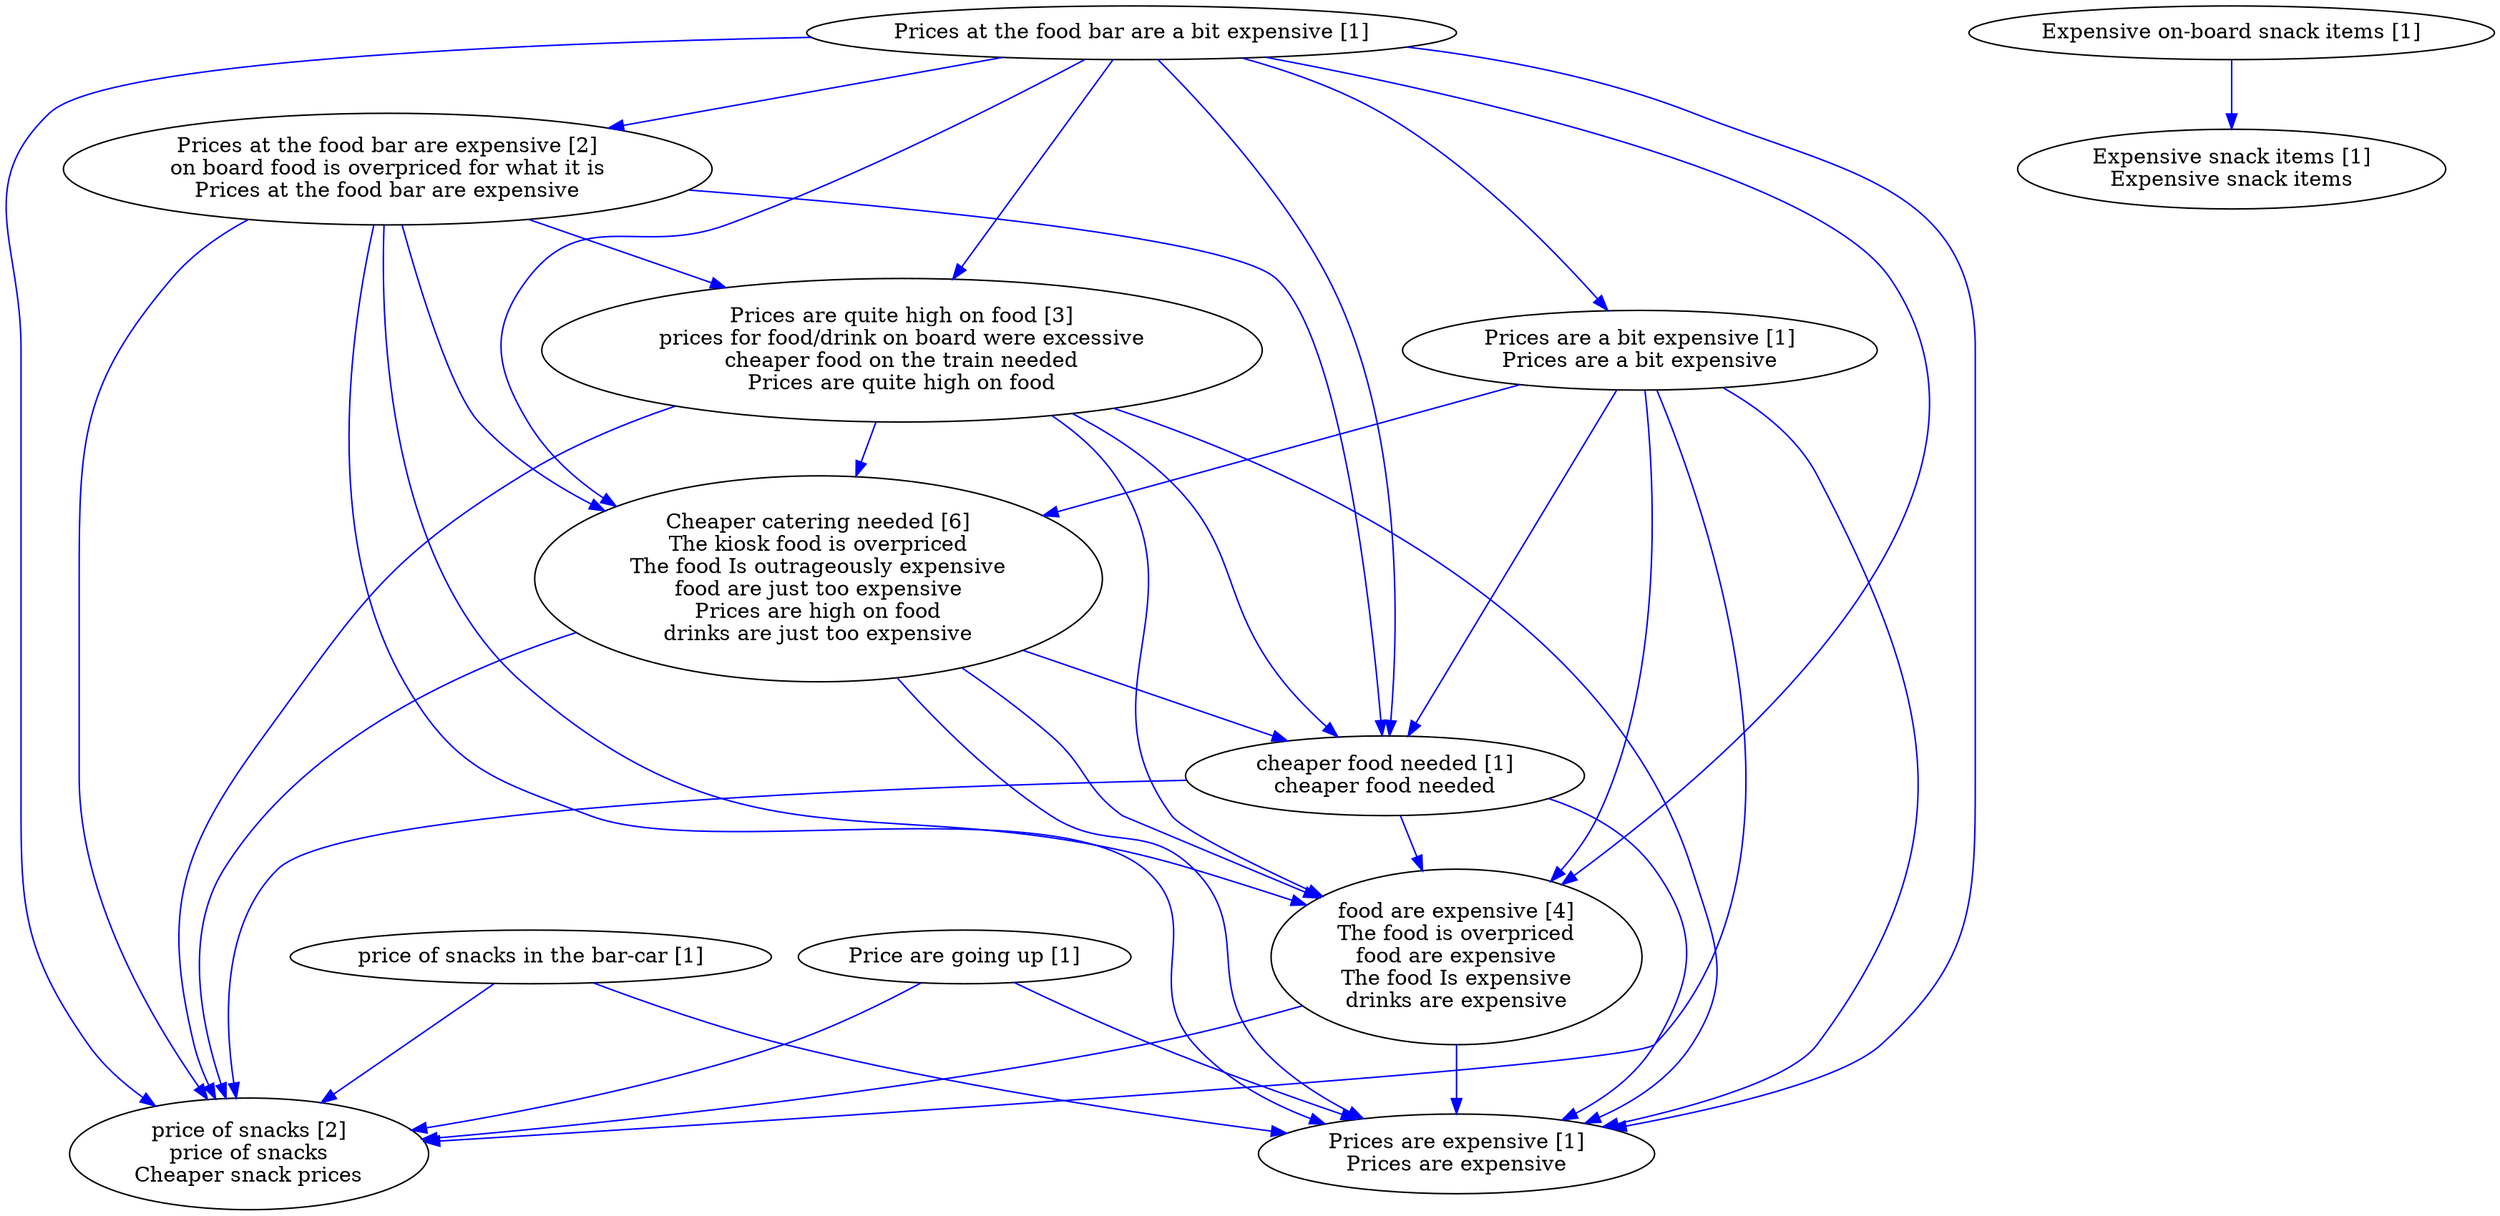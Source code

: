 digraph collapsedGraph {
"Prices at the food bar are expensive [2]\non board food is overpriced for what it is\nPrices at the food bar are expensive""Cheaper catering needed [6]\nThe kiosk food is overpriced\nThe food Is outrageously expensive\nfood are just too expensive\nPrices are high on food\ndrinks are just too expensive""Prices are quite high on food [3]\nprices for food/drink on board were excessive\ncheaper food on the train needed\nPrices are quite high on food""food are expensive [4]\nThe food is overpriced\nfood are expensive\nThe food Is expensive\ndrinks are expensive""price of snacks [2]\nprice of snacks\nCheaper snack prices""Expensive on-board snack items [1]""Expensive snack items [1]\nExpensive snack items""Price are going up [1]""Prices at the food bar are a bit expensive [1]""Prices are expensive [1]\nPrices are expensive""Prices are a bit expensive [1]\nPrices are a bit expensive""cheaper food needed [1]\ncheaper food needed""price of snacks in the bar-car [1]""Cheaper catering needed [6]\nThe kiosk food is overpriced\nThe food Is outrageously expensive\nfood are just too expensive\nPrices are high on food\ndrinks are just too expensive" -> "cheaper food needed [1]\ncheaper food needed" [color=blue]
"Prices are quite high on food [3]\nprices for food/drink on board were excessive\ncheaper food on the train needed\nPrices are quite high on food" -> "Cheaper catering needed [6]\nThe kiosk food is overpriced\nThe food Is outrageously expensive\nfood are just too expensive\nPrices are high on food\ndrinks are just too expensive" [color=blue]
"cheaper food needed [1]\ncheaper food needed" -> "price of snacks [2]\nprice of snacks\nCheaper snack prices" [color=blue]
"Prices are quite high on food [3]\nprices for food/drink on board were excessive\ncheaper food on the train needed\nPrices are quite high on food" -> "food are expensive [4]\nThe food is overpriced\nfood are expensive\nThe food Is expensive\ndrinks are expensive" [color=blue]
"Prices are quite high on food [3]\nprices for food/drink on board were excessive\ncheaper food on the train needed\nPrices are quite high on food" -> "price of snacks [2]\nprice of snacks\nCheaper snack prices" [color=blue]
"Prices are quite high on food [3]\nprices for food/drink on board were excessive\ncheaper food on the train needed\nPrices are quite high on food" -> "cheaper food needed [1]\ncheaper food needed" [color=blue]
"Prices are a bit expensive [1]\nPrices are a bit expensive" -> "Cheaper catering needed [6]\nThe kiosk food is overpriced\nThe food Is outrageously expensive\nfood are just too expensive\nPrices are high on food\ndrinks are just too expensive" [color=blue]
"Cheaper catering needed [6]\nThe kiosk food is overpriced\nThe food Is outrageously expensive\nfood are just too expensive\nPrices are high on food\ndrinks are just too expensive" -> "Prices are expensive [1]\nPrices are expensive" [color=blue]
"Prices are a bit expensive [1]\nPrices are a bit expensive" -> "food are expensive [4]\nThe food is overpriced\nfood are expensive\nThe food Is expensive\ndrinks are expensive" [color=blue]
"Prices are a bit expensive [1]\nPrices are a bit expensive" -> "price of snacks [2]\nprice of snacks\nCheaper snack prices" [color=blue]
"Prices at the food bar are expensive [2]\non board food is overpriced for what it is\nPrices at the food bar are expensive" -> "Prices are expensive [1]\nPrices are expensive" [color=blue]
"Prices at the food bar are expensive [2]\non board food is overpriced for what it is\nPrices at the food bar are expensive" -> "food are expensive [4]\nThe food is overpriced\nfood are expensive\nThe food Is expensive\ndrinks are expensive" [color=blue]
"Prices at the food bar are expensive [2]\non board food is overpriced for what it is\nPrices at the food bar are expensive" -> "Prices are quite high on food [3]\nprices for food/drink on board were excessive\ncheaper food on the train needed\nPrices are quite high on food" [color=blue]
"Prices at the food bar are expensive [2]\non board food is overpriced for what it is\nPrices at the food bar are expensive" -> "Cheaper catering needed [6]\nThe kiosk food is overpriced\nThe food Is outrageously expensive\nfood are just too expensive\nPrices are high on food\ndrinks are just too expensive" [color=blue]
"Prices at the food bar are expensive [2]\non board food is overpriced for what it is\nPrices at the food bar are expensive" -> "price of snacks [2]\nprice of snacks\nCheaper snack prices" [color=blue]
"price of snacks in the bar-car [1]" -> "Prices are expensive [1]\nPrices are expensive" [color=blue]
"Prices at the food bar are expensive [2]\non board food is overpriced for what it is\nPrices at the food bar are expensive" -> "cheaper food needed [1]\ncheaper food needed" [color=blue]
"Price are going up [1]" -> "price of snacks [2]\nprice of snacks\nCheaper snack prices" [color=blue]
"price of snacks in the bar-car [1]" -> "price of snacks [2]\nprice of snacks\nCheaper snack prices" [color=blue]
"Cheaper catering needed [6]\nThe kiosk food is overpriced\nThe food Is outrageously expensive\nfood are just too expensive\nPrices are high on food\ndrinks are just too expensive" -> "price of snacks [2]\nprice of snacks\nCheaper snack prices" [color=blue]
"food are expensive [4]\nThe food is overpriced\nfood are expensive\nThe food Is expensive\ndrinks are expensive" -> "price of snacks [2]\nprice of snacks\nCheaper snack prices" [color=blue]
"Prices at the food bar are a bit expensive [1]" -> "price of snacks [2]\nprice of snacks\nCheaper snack prices" [color=blue]
"Prices at the food bar are a bit expensive [1]" -> "Prices are quite high on food [3]\nprices for food/drink on board were excessive\ncheaper food on the train needed\nPrices are quite high on food" [color=blue]
"Price are going up [1]" -> "Prices are expensive [1]\nPrices are expensive" [color=blue]
"cheaper food needed [1]\ncheaper food needed" -> "food are expensive [4]\nThe food is overpriced\nfood are expensive\nThe food Is expensive\ndrinks are expensive" [color=blue]
"Prices are quite high on food [3]\nprices for food/drink on board were excessive\ncheaper food on the train needed\nPrices are quite high on food" -> "Prices are expensive [1]\nPrices are expensive" [color=blue]
"food are expensive [4]\nThe food is overpriced\nfood are expensive\nThe food Is expensive\ndrinks are expensive" -> "Prices are expensive [1]\nPrices are expensive" [color=blue]
"cheaper food needed [1]\ncheaper food needed" -> "Prices are expensive [1]\nPrices are expensive" [color=blue]
"Prices are a bit expensive [1]\nPrices are a bit expensive" -> "cheaper food needed [1]\ncheaper food needed" [color=blue]
"Prices at the food bar are a bit expensive [1]" -> "Prices at the food bar are expensive [2]\non board food is overpriced for what it is\nPrices at the food bar are expensive" [color=blue]
"Prices at the food bar are a bit expensive [1]" -> "cheaper food needed [1]\ncheaper food needed" [color=blue]
"Cheaper catering needed [6]\nThe kiosk food is overpriced\nThe food Is outrageously expensive\nfood are just too expensive\nPrices are high on food\ndrinks are just too expensive" -> "food are expensive [4]\nThe food is overpriced\nfood are expensive\nThe food Is expensive\ndrinks are expensive" [color=blue]
"Prices at the food bar are a bit expensive [1]" -> "food are expensive [4]\nThe food is overpriced\nfood are expensive\nThe food Is expensive\ndrinks are expensive" [color=blue]
"Prices at the food bar are a bit expensive [1]" -> "Cheaper catering needed [6]\nThe kiosk food is overpriced\nThe food Is outrageously expensive\nfood are just too expensive\nPrices are high on food\ndrinks are just too expensive" [color=blue]
"Expensive on-board snack items [1]" -> "Expensive snack items [1]\nExpensive snack items" [color=blue]
"Prices at the food bar are a bit expensive [1]" -> "Prices are a bit expensive [1]\nPrices are a bit expensive" [color=blue]
"Prices are a bit expensive [1]\nPrices are a bit expensive" -> "Prices are expensive [1]\nPrices are expensive" [color=blue]
"Prices at the food bar are a bit expensive [1]" -> "Prices are expensive [1]\nPrices are expensive" [color=blue]
}